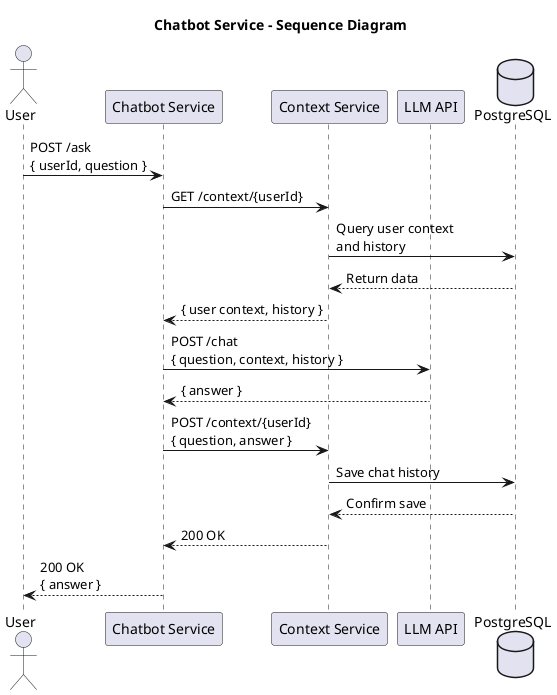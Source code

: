 @startuml
title Chatbot Service - Sequence Diagram

actor User
participant "Chatbot Service" as Chat
participant "Context Service" as Context
participant "LLM API" as LLM
database "PostgreSQL" as DB

User -> Chat : POST /ask\n{ userId, question }
Chat -> Context : GET /context/{userId}
Context -> DB : Query user context\nand history
DB --> Context : Return data
Context --> Chat : { user context, history }

Chat -> LLM : POST /chat\n{ question, context, history }
LLM --> Chat : { answer }

Chat -> Context : POST /context/{userId}\n{ question, answer }
Context -> DB : Save chat history
DB --> Context : Confirm save
Context --> Chat : 200 OK

Chat --> User : 200 OK\n{ answer }
@enduml 